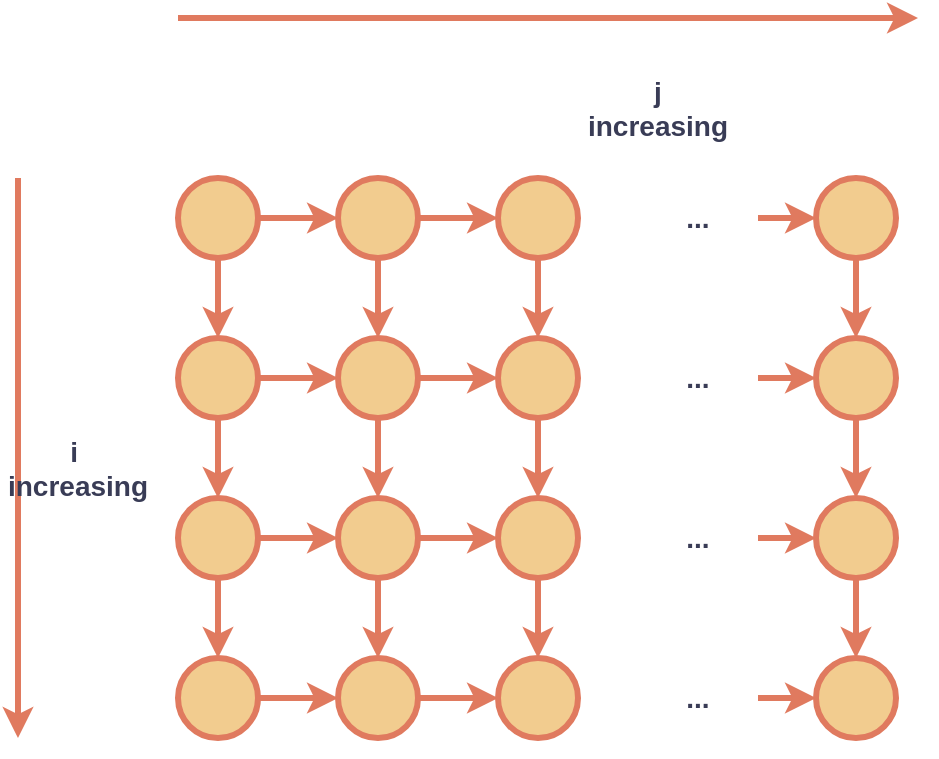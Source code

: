 <mxfile version="21.7.5" type="github">
  <diagram name="Page-1" id="7In59A1sgAPbLbXznsLF">
    <mxGraphModel dx="2074" dy="1106" grid="0" gridSize="10" guides="1" tooltips="1" connect="1" arrows="1" fold="1" page="1" pageScale="1" pageWidth="850" pageHeight="1100" math="0" shadow="0">
      <root>
        <mxCell id="0" />
        <mxCell id="1" parent="0" />
        <mxCell id="GX78M3u3ePjl-X8wYyLm-103" value="" style="edgeStyle=orthogonalEdgeStyle;rounded=0;orthogonalLoop=1;jettySize=auto;html=1;labelBackgroundColor=none;strokeColor=#E07A5F;fontColor=default;fontSize=14;fontStyle=1;strokeWidth=3;" edge="1" parent="1" source="GX78M3u3ePjl-X8wYyLm-1" target="GX78M3u3ePjl-X8wYyLm-2">
          <mxGeometry relative="1" as="geometry" />
        </mxCell>
        <mxCell id="GX78M3u3ePjl-X8wYyLm-108" value="" style="edgeStyle=orthogonalEdgeStyle;rounded=0;orthogonalLoop=1;jettySize=auto;html=1;labelBackgroundColor=none;strokeColor=#E07A5F;fontColor=default;fontSize=14;fontStyle=1;strokeWidth=3;" edge="1" parent="1" source="GX78M3u3ePjl-X8wYyLm-1" target="GX78M3u3ePjl-X8wYyLm-96">
          <mxGeometry relative="1" as="geometry" />
        </mxCell>
        <mxCell id="GX78M3u3ePjl-X8wYyLm-1" value="" style="ellipse;whiteSpace=wrap;html=1;aspect=fixed;labelBackgroundColor=none;fillColor=#F2CC8F;strokeColor=#E07A5F;fontColor=#393C56;fontSize=14;fontStyle=1;strokeWidth=3;" vertex="1" parent="1">
          <mxGeometry x="196" y="196" width="40" height="40" as="geometry" />
        </mxCell>
        <mxCell id="GX78M3u3ePjl-X8wYyLm-52" style="edgeStyle=orthogonalEdgeStyle;rounded=0;orthogonalLoop=1;jettySize=auto;html=1;exitX=1;exitY=0.5;exitDx=0;exitDy=0;entryX=0;entryY=0.5;entryDx=0;entryDy=0;labelBackgroundColor=none;strokeColor=#E07A5F;fontColor=default;fontSize=14;fontStyle=1;strokeWidth=3;" edge="1" parent="1" source="GX78M3u3ePjl-X8wYyLm-2" target="GX78M3u3ePjl-X8wYyLm-3">
          <mxGeometry relative="1" as="geometry" />
        </mxCell>
        <mxCell id="GX78M3u3ePjl-X8wYyLm-104" value="" style="edgeStyle=orthogonalEdgeStyle;rounded=0;orthogonalLoop=1;jettySize=auto;html=1;labelBackgroundColor=none;strokeColor=#E07A5F;fontColor=default;fontSize=14;fontStyle=1;strokeWidth=3;" edge="1" parent="1" source="GX78M3u3ePjl-X8wYyLm-2" target="GX78M3u3ePjl-X8wYyLm-4">
          <mxGeometry relative="1" as="geometry" />
        </mxCell>
        <mxCell id="GX78M3u3ePjl-X8wYyLm-2" value="" style="ellipse;whiteSpace=wrap;html=1;aspect=fixed;labelBackgroundColor=none;fillColor=#F2CC8F;strokeColor=#E07A5F;fontColor=#393C56;fontSize=14;fontStyle=1;strokeWidth=3;" vertex="1" parent="1">
          <mxGeometry x="196" y="276" width="40" height="40" as="geometry" />
        </mxCell>
        <mxCell id="GX78M3u3ePjl-X8wYyLm-98" value="" style="edgeStyle=orthogonalEdgeStyle;rounded=0;orthogonalLoop=1;jettySize=auto;html=1;labelBackgroundColor=none;strokeColor=#E07A5F;fontColor=default;fontSize=14;fontStyle=1;strokeWidth=3;" edge="1" parent="1" source="GX78M3u3ePjl-X8wYyLm-3" target="GX78M3u3ePjl-X8wYyLm-5">
          <mxGeometry relative="1" as="geometry" />
        </mxCell>
        <mxCell id="GX78M3u3ePjl-X8wYyLm-109" value="" style="edgeStyle=orthogonalEdgeStyle;rounded=0;orthogonalLoop=1;jettySize=auto;html=1;labelBackgroundColor=none;strokeColor=#E07A5F;fontColor=default;fontSize=14;fontStyle=1;strokeWidth=3;" edge="1" parent="1" source="GX78M3u3ePjl-X8wYyLm-3" target="GX78M3u3ePjl-X8wYyLm-99">
          <mxGeometry relative="1" as="geometry" />
        </mxCell>
        <mxCell id="GX78M3u3ePjl-X8wYyLm-3" value="" style="ellipse;whiteSpace=wrap;html=1;aspect=fixed;labelBackgroundColor=none;fillColor=#F2CC8F;strokeColor=#E07A5F;fontColor=#393C56;fontSize=14;fontStyle=1;strokeWidth=3;" vertex="1" parent="1">
          <mxGeometry x="276" y="276" width="40" height="40" as="geometry" />
        </mxCell>
        <mxCell id="GX78M3u3ePjl-X8wYyLm-53" value="" style="edgeStyle=orthogonalEdgeStyle;rounded=0;orthogonalLoop=1;jettySize=auto;html=1;labelBackgroundColor=none;strokeColor=#E07A5F;fontColor=default;fontSize=14;fontStyle=1;strokeWidth=3;" edge="1" parent="1" source="GX78M3u3ePjl-X8wYyLm-4" target="GX78M3u3ePjl-X8wYyLm-5">
          <mxGeometry relative="1" as="geometry" />
        </mxCell>
        <mxCell id="GX78M3u3ePjl-X8wYyLm-105" value="" style="edgeStyle=orthogonalEdgeStyle;rounded=0;orthogonalLoop=1;jettySize=auto;html=1;labelBackgroundColor=none;strokeColor=#E07A5F;fontColor=default;fontSize=14;fontStyle=1;strokeWidth=3;" edge="1" parent="1" source="GX78M3u3ePjl-X8wYyLm-4" target="GX78M3u3ePjl-X8wYyLm-7">
          <mxGeometry relative="1" as="geometry" />
        </mxCell>
        <mxCell id="GX78M3u3ePjl-X8wYyLm-4" value="" style="ellipse;whiteSpace=wrap;html=1;aspect=fixed;labelBackgroundColor=none;fillColor=#F2CC8F;strokeColor=#E07A5F;fontColor=#393C56;fontSize=14;fontStyle=1;strokeWidth=3;" vertex="1" parent="1">
          <mxGeometry x="196" y="356" width="40" height="40" as="geometry" />
        </mxCell>
        <mxCell id="GX78M3u3ePjl-X8wYyLm-54" value="" style="edgeStyle=orthogonalEdgeStyle;rounded=0;orthogonalLoop=1;jettySize=auto;html=1;labelBackgroundColor=none;strokeColor=#E07A5F;fontColor=default;fontSize=14;fontStyle=1;strokeWidth=3;" edge="1" parent="1" source="GX78M3u3ePjl-X8wYyLm-5" target="GX78M3u3ePjl-X8wYyLm-6">
          <mxGeometry relative="1" as="geometry" />
        </mxCell>
        <mxCell id="GX78M3u3ePjl-X8wYyLm-106" value="" style="edgeStyle=orthogonalEdgeStyle;rounded=0;orthogonalLoop=1;jettySize=auto;html=1;labelBackgroundColor=none;strokeColor=#E07A5F;fontColor=default;fontSize=14;fontStyle=1;strokeWidth=3;" edge="1" parent="1" source="GX78M3u3ePjl-X8wYyLm-5" target="GX78M3u3ePjl-X8wYyLm-8">
          <mxGeometry relative="1" as="geometry" />
        </mxCell>
        <mxCell id="GX78M3u3ePjl-X8wYyLm-5" value="" style="ellipse;whiteSpace=wrap;html=1;aspect=fixed;labelBackgroundColor=none;fillColor=#F2CC8F;strokeColor=#E07A5F;fontColor=#393C56;fontSize=14;fontStyle=1;strokeWidth=3;" vertex="1" parent="1">
          <mxGeometry x="276" y="356" width="40" height="40" as="geometry" />
        </mxCell>
        <mxCell id="GX78M3u3ePjl-X8wYyLm-110" value="" style="edgeStyle=orthogonalEdgeStyle;rounded=0;orthogonalLoop=1;jettySize=auto;html=1;labelBackgroundColor=none;strokeColor=#E07A5F;fontColor=default;fontSize=14;fontStyle=1;strokeWidth=3;" edge="1" parent="1" source="GX78M3u3ePjl-X8wYyLm-6" target="GX78M3u3ePjl-X8wYyLm-9">
          <mxGeometry relative="1" as="geometry" />
        </mxCell>
        <mxCell id="GX78M3u3ePjl-X8wYyLm-6" value="" style="ellipse;whiteSpace=wrap;html=1;aspect=fixed;labelBackgroundColor=none;fillColor=#F2CC8F;strokeColor=#E07A5F;fontColor=#393C56;fontSize=14;fontStyle=1;strokeWidth=3;" vertex="1" parent="1">
          <mxGeometry x="356" y="356" width="40" height="40" as="geometry" />
        </mxCell>
        <mxCell id="GX78M3u3ePjl-X8wYyLm-55" value="" style="edgeStyle=orthogonalEdgeStyle;rounded=0;orthogonalLoop=1;jettySize=auto;html=1;labelBackgroundColor=none;strokeColor=#E07A5F;fontColor=default;fontSize=14;fontStyle=1;strokeWidth=3;" edge="1" parent="1" source="GX78M3u3ePjl-X8wYyLm-7" target="GX78M3u3ePjl-X8wYyLm-8">
          <mxGeometry relative="1" as="geometry" />
        </mxCell>
        <mxCell id="GX78M3u3ePjl-X8wYyLm-7" value="" style="ellipse;whiteSpace=wrap;html=1;aspect=fixed;labelBackgroundColor=none;fillColor=#F2CC8F;strokeColor=#E07A5F;fontColor=#393C56;fontSize=14;fontStyle=1;strokeWidth=3;" vertex="1" parent="1">
          <mxGeometry x="196" y="436" width="40" height="40" as="geometry" />
        </mxCell>
        <mxCell id="GX78M3u3ePjl-X8wYyLm-56" value="" style="edgeStyle=orthogonalEdgeStyle;rounded=0;orthogonalLoop=1;jettySize=auto;html=1;labelBackgroundColor=none;strokeColor=#E07A5F;fontColor=default;fontSize=14;fontStyle=1;strokeWidth=3;" edge="1" parent="1" source="GX78M3u3ePjl-X8wYyLm-8" target="GX78M3u3ePjl-X8wYyLm-9">
          <mxGeometry relative="1" as="geometry" />
        </mxCell>
        <mxCell id="GX78M3u3ePjl-X8wYyLm-8" value="" style="ellipse;whiteSpace=wrap;html=1;aspect=fixed;labelBackgroundColor=none;fillColor=#F2CC8F;strokeColor=#E07A5F;fontColor=#393C56;fontSize=14;fontStyle=1;strokeWidth=3;" vertex="1" parent="1">
          <mxGeometry x="276" y="436" width="40" height="40" as="geometry" />
        </mxCell>
        <mxCell id="GX78M3u3ePjl-X8wYyLm-9" value="" style="ellipse;whiteSpace=wrap;html=1;aspect=fixed;labelBackgroundColor=none;fillColor=#F2CC8F;strokeColor=#E07A5F;fontColor=#393C56;fontSize=14;fontStyle=1;strokeWidth=3;" vertex="1" parent="1">
          <mxGeometry x="356" y="436" width="40" height="40" as="geometry" />
        </mxCell>
        <mxCell id="GX78M3u3ePjl-X8wYyLm-95" value="" style="endArrow=classic;html=1;rounded=0;exitX=0.5;exitY=1;exitDx=0;exitDy=0;entryX=0.5;entryY=0;entryDx=0;entryDy=0;labelBackgroundColor=none;strokeColor=#E07A5F;fontColor=default;fontSize=14;fontStyle=1;strokeWidth=3;" edge="1" parent="1" source="GX78M3u3ePjl-X8wYyLm-96" target="GX78M3u3ePjl-X8wYyLm-3">
          <mxGeometry width="50" height="50" relative="1" as="geometry">
            <mxPoint x="636" y="666" as="sourcePoint" />
            <mxPoint x="686" y="616" as="targetPoint" />
          </mxGeometry>
        </mxCell>
        <mxCell id="GX78M3u3ePjl-X8wYyLm-107" value="" style="edgeStyle=orthogonalEdgeStyle;rounded=0;orthogonalLoop=1;jettySize=auto;html=1;labelBackgroundColor=none;strokeColor=#E07A5F;fontColor=default;fontSize=14;fontStyle=1;strokeWidth=3;" edge="1" parent="1" source="GX78M3u3ePjl-X8wYyLm-96" target="GX78M3u3ePjl-X8wYyLm-101">
          <mxGeometry relative="1" as="geometry" />
        </mxCell>
        <mxCell id="GX78M3u3ePjl-X8wYyLm-96" value="" style="ellipse;whiteSpace=wrap;html=1;aspect=fixed;labelBackgroundColor=none;fillColor=#F2CC8F;strokeColor=#E07A5F;fontColor=#393C56;fontSize=14;fontStyle=1;strokeWidth=3;" vertex="1" parent="1">
          <mxGeometry x="276" y="196" width="40" height="40" as="geometry" />
        </mxCell>
        <mxCell id="GX78M3u3ePjl-X8wYyLm-100" value="" style="edgeStyle=orthogonalEdgeStyle;rounded=0;orthogonalLoop=1;jettySize=auto;html=1;labelBackgroundColor=none;strokeColor=#E07A5F;fontColor=default;fontSize=14;fontStyle=1;strokeWidth=3;" edge="1" parent="1" source="GX78M3u3ePjl-X8wYyLm-99" target="GX78M3u3ePjl-X8wYyLm-6">
          <mxGeometry relative="1" as="geometry" />
        </mxCell>
        <mxCell id="GX78M3u3ePjl-X8wYyLm-99" value="" style="ellipse;whiteSpace=wrap;html=1;aspect=fixed;labelBackgroundColor=none;fillColor=#F2CC8F;strokeColor=#E07A5F;fontColor=#393C56;fontSize=14;fontStyle=1;strokeWidth=3;" vertex="1" parent="1">
          <mxGeometry x="356" y="276" width="40" height="40" as="geometry" />
        </mxCell>
        <mxCell id="GX78M3u3ePjl-X8wYyLm-111" value="" style="edgeStyle=orthogonalEdgeStyle;rounded=0;orthogonalLoop=1;jettySize=auto;html=1;labelBackgroundColor=none;strokeColor=#E07A5F;fontColor=default;fontSize=14;fontStyle=1;strokeWidth=3;" edge="1" parent="1" source="GX78M3u3ePjl-X8wYyLm-101" target="GX78M3u3ePjl-X8wYyLm-99">
          <mxGeometry relative="1" as="geometry" />
        </mxCell>
        <mxCell id="GX78M3u3ePjl-X8wYyLm-101" value="" style="ellipse;whiteSpace=wrap;html=1;aspect=fixed;labelBackgroundColor=none;fillColor=#F2CC8F;strokeColor=#E07A5F;fontColor=#393C56;fontSize=14;fontStyle=1;strokeWidth=3;" vertex="1" parent="1">
          <mxGeometry x="356" y="196" width="40" height="40" as="geometry" />
        </mxCell>
        <mxCell id="GX78M3u3ePjl-X8wYyLm-114" value="" style="edgeStyle=orthogonalEdgeStyle;rounded=0;orthogonalLoop=1;jettySize=auto;html=1;labelBackgroundColor=none;strokeColor=#E07A5F;fontColor=default;fontSize=14;fontStyle=1;strokeWidth=3;" edge="1" parent="1" source="GX78M3u3ePjl-X8wYyLm-115" target="GX78M3u3ePjl-X8wYyLm-117">
          <mxGeometry relative="1" as="geometry" />
        </mxCell>
        <mxCell id="GX78M3u3ePjl-X8wYyLm-115" value="" style="ellipse;whiteSpace=wrap;html=1;aspect=fixed;labelBackgroundColor=none;fillColor=#F2CC8F;strokeColor=#E07A5F;fontColor=#393C56;fontSize=14;fontStyle=1;strokeWidth=3;" vertex="1" parent="1">
          <mxGeometry x="515" y="356" width="40" height="40" as="geometry" />
        </mxCell>
        <mxCell id="GX78M3u3ePjl-X8wYyLm-117" value="" style="ellipse;whiteSpace=wrap;html=1;aspect=fixed;labelBackgroundColor=none;fillColor=#F2CC8F;strokeColor=#E07A5F;fontColor=#393C56;fontSize=14;fontStyle=1;strokeWidth=3;" vertex="1" parent="1">
          <mxGeometry x="515" y="436" width="40" height="40" as="geometry" />
        </mxCell>
        <mxCell id="GX78M3u3ePjl-X8wYyLm-119" value="" style="edgeStyle=orthogonalEdgeStyle;rounded=0;orthogonalLoop=1;jettySize=auto;html=1;labelBackgroundColor=none;strokeColor=#E07A5F;fontColor=default;fontSize=14;fontStyle=1;strokeWidth=3;" edge="1" parent="1" source="GX78M3u3ePjl-X8wYyLm-120" target="GX78M3u3ePjl-X8wYyLm-115">
          <mxGeometry relative="1" as="geometry" />
        </mxCell>
        <mxCell id="GX78M3u3ePjl-X8wYyLm-120" value="" style="ellipse;whiteSpace=wrap;html=1;aspect=fixed;labelBackgroundColor=none;fillColor=#F2CC8F;strokeColor=#E07A5F;fontColor=#393C56;fontSize=14;fontStyle=1;strokeWidth=3;" vertex="1" parent="1">
          <mxGeometry x="515" y="276" width="40" height="40" as="geometry" />
        </mxCell>
        <mxCell id="GX78M3u3ePjl-X8wYyLm-121" value="" style="edgeStyle=orthogonalEdgeStyle;rounded=0;orthogonalLoop=1;jettySize=auto;html=1;labelBackgroundColor=none;strokeColor=#E07A5F;fontColor=default;fontSize=14;fontStyle=1;strokeWidth=3;" edge="1" parent="1" source="GX78M3u3ePjl-X8wYyLm-122" target="GX78M3u3ePjl-X8wYyLm-120">
          <mxGeometry relative="1" as="geometry" />
        </mxCell>
        <mxCell id="GX78M3u3ePjl-X8wYyLm-122" value="" style="ellipse;whiteSpace=wrap;html=1;aspect=fixed;labelBackgroundColor=none;fillColor=#F2CC8F;strokeColor=#E07A5F;fontColor=#393C56;fontSize=14;fontStyle=1;strokeWidth=3;" vertex="1" parent="1">
          <mxGeometry x="515" y="196" width="40" height="40" as="geometry" />
        </mxCell>
        <mxCell id="GX78M3u3ePjl-X8wYyLm-127" value="" style="edgeStyle=orthogonalEdgeStyle;rounded=0;orthogonalLoop=1;jettySize=auto;html=1;labelBackgroundColor=none;strokeColor=#E07A5F;fontColor=default;fontSize=14;fontStyle=1;strokeWidth=3;" edge="1" parent="1" source="GX78M3u3ePjl-X8wYyLm-123" target="GX78M3u3ePjl-X8wYyLm-122">
          <mxGeometry relative="1" as="geometry" />
        </mxCell>
        <mxCell id="GX78M3u3ePjl-X8wYyLm-123" value="..." style="text;html=1;strokeColor=none;fillColor=none;align=center;verticalAlign=middle;whiteSpace=wrap;rounded=0;labelBackgroundColor=none;fontColor=#393C56;fontSize=14;fontStyle=1;strokeWidth=3;" vertex="1" parent="1">
          <mxGeometry x="426" y="201" width="60" height="30" as="geometry" />
        </mxCell>
        <mxCell id="GX78M3u3ePjl-X8wYyLm-128" value="" style="edgeStyle=orthogonalEdgeStyle;rounded=0;orthogonalLoop=1;jettySize=auto;html=1;labelBackgroundColor=none;strokeColor=#E07A5F;fontColor=default;fontSize=14;fontStyle=1;strokeWidth=3;" edge="1" parent="1" source="GX78M3u3ePjl-X8wYyLm-124" target="GX78M3u3ePjl-X8wYyLm-120">
          <mxGeometry relative="1" as="geometry" />
        </mxCell>
        <mxCell id="GX78M3u3ePjl-X8wYyLm-124" value="..." style="text;html=1;strokeColor=none;fillColor=none;align=center;verticalAlign=middle;whiteSpace=wrap;rounded=0;labelBackgroundColor=none;fontColor=#393C56;fontSize=14;fontStyle=1;strokeWidth=3;" vertex="1" parent="1">
          <mxGeometry x="426" y="281" width="60" height="30" as="geometry" />
        </mxCell>
        <mxCell id="GX78M3u3ePjl-X8wYyLm-129" value="" style="edgeStyle=orthogonalEdgeStyle;rounded=0;orthogonalLoop=1;jettySize=auto;html=1;labelBackgroundColor=none;strokeColor=#E07A5F;fontColor=default;fontSize=14;fontStyle=1;strokeWidth=3;" edge="1" parent="1" source="GX78M3u3ePjl-X8wYyLm-125" target="GX78M3u3ePjl-X8wYyLm-115">
          <mxGeometry relative="1" as="geometry" />
        </mxCell>
        <mxCell id="GX78M3u3ePjl-X8wYyLm-125" value="..." style="text;html=1;strokeColor=none;fillColor=none;align=center;verticalAlign=middle;whiteSpace=wrap;rounded=0;labelBackgroundColor=none;fontColor=#393C56;fontSize=14;fontStyle=1;strokeWidth=3;" vertex="1" parent="1">
          <mxGeometry x="426" y="361" width="60" height="30" as="geometry" />
        </mxCell>
        <mxCell id="GX78M3u3ePjl-X8wYyLm-135" value="" style="edgeStyle=orthogonalEdgeStyle;rounded=0;orthogonalLoop=1;jettySize=auto;html=1;labelBackgroundColor=none;strokeColor=#E07A5F;fontColor=default;fontSize=14;fontStyle=1;strokeWidth=3;" edge="1" parent="1" source="GX78M3u3ePjl-X8wYyLm-126" target="GX78M3u3ePjl-X8wYyLm-117">
          <mxGeometry relative="1" as="geometry" />
        </mxCell>
        <mxCell id="GX78M3u3ePjl-X8wYyLm-126" value="..." style="text;html=1;strokeColor=none;fillColor=none;align=center;verticalAlign=middle;whiteSpace=wrap;rounded=0;labelBackgroundColor=none;fontColor=#393C56;fontSize=14;fontStyle=1;strokeWidth=3;" vertex="1" parent="1">
          <mxGeometry x="426" y="441" width="60" height="30" as="geometry" />
        </mxCell>
        <mxCell id="GX78M3u3ePjl-X8wYyLm-131" value="" style="endArrow=classic;html=1;rounded=0;labelBackgroundColor=none;strokeColor=#E07A5F;fontColor=default;fontSize=14;fontStyle=1;strokeWidth=3;" edge="1" parent="1">
          <mxGeometry width="50" height="50" relative="1" as="geometry">
            <mxPoint x="116" y="196" as="sourcePoint" />
            <mxPoint x="116" y="476" as="targetPoint" />
          </mxGeometry>
        </mxCell>
        <mxCell id="GX78M3u3ePjl-X8wYyLm-132" value="i&amp;nbsp; increasing" style="text;html=1;strokeColor=none;fillColor=none;align=center;verticalAlign=middle;whiteSpace=wrap;rounded=0;labelBackgroundColor=none;fontColor=#393C56;fontSize=14;fontStyle=1;strokeWidth=3;" vertex="1" parent="1">
          <mxGeometry x="116" y="326" width="60" height="30" as="geometry" />
        </mxCell>
        <mxCell id="GX78M3u3ePjl-X8wYyLm-133" value="&lt;div style=&quot;font-size: 14px;&quot;&gt;j&lt;/div&gt;&lt;div style=&quot;font-size: 14px;&quot;&gt;increasing&lt;br style=&quot;font-size: 14px;&quot;&gt;&lt;/div&gt;" style="text;html=1;strokeColor=none;fillColor=none;align=center;verticalAlign=middle;whiteSpace=wrap;rounded=0;labelBackgroundColor=none;fontColor=#393C56;fontSize=14;fontStyle=1;strokeWidth=3;" vertex="1" parent="1">
          <mxGeometry x="406" y="146" width="60" height="30" as="geometry" />
        </mxCell>
        <mxCell id="GX78M3u3ePjl-X8wYyLm-134" value="" style="endArrow=classic;html=1;rounded=0;labelBackgroundColor=none;strokeColor=#E07A5F;fontColor=default;fontSize=14;fontStyle=1;strokeWidth=3;" edge="1" parent="1">
          <mxGeometry width="50" height="50" relative="1" as="geometry">
            <mxPoint x="196" y="116" as="sourcePoint" />
            <mxPoint x="566" y="116" as="targetPoint" />
          </mxGeometry>
        </mxCell>
      </root>
    </mxGraphModel>
  </diagram>
</mxfile>
